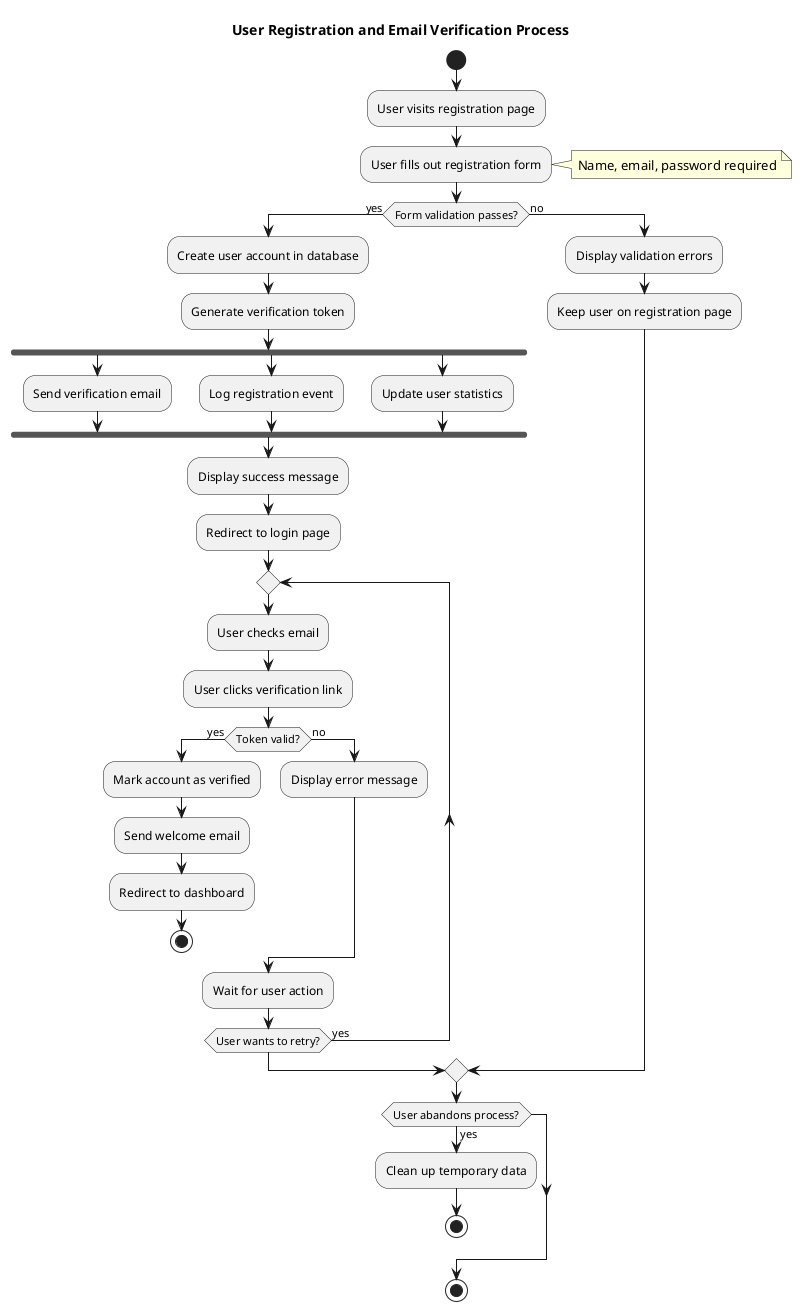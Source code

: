 @startuml
!define RECTANGLE class

title User Registration and Email Verification Process

start

:User visits registration page;

:User fills out registration form;
note right: Name, email, password required

if (Form validation passes?) then (yes)
  :Create user account in database;
  :Generate verification token;
  
  fork
    :Send verification email;
  fork again
    :Log registration event;
  fork again
    :Update user statistics;
  end fork
  
  :Display success message;
  :Redirect to login page;
  
  repeat
    :User checks email;
    :User clicks verification link;
    
    if (Token valid?) then (yes)
      :Mark account as verified;
      :Send welcome email;
      :Redirect to dashboard;
      stop
    else (no)
      :Display error message;
    endif
    
    :Wait for user action;
  repeat while (User wants to retry?) is (yes)
  
else (no)
  :Display validation errors;
  :Keep user on registration page;
endif

if (User abandons process?) then (yes)
  :Clean up temporary data;
  stop
endif

stop

@enduml

' Alternative simple example
@startuml Simple_Process
title Simple Business Process

start
:Receive Order;
:Validate Order;
if (Order Valid?) then (yes)
  :Process Payment;
  if (Payment Successful?) then (yes)
    :Ship Product;
    :Send Confirmation;
  else (no)
    :Send Payment Error;
  endif
else (no)
  :Send Validation Error;
endif
stop
@enduml


' Example with swimlanes
@startuml Swimlane_Example
title Order Processing with Swimlanes

|Customer|
start
:Place Order;

|System|
:Validate Order;
:Calculate Total;

|Payment Service|
:Process Payment;

|Inventory|
:Check Stock;
:Reserve Items;

|Shipping|
:Prepare Package;
:Ship Order;

|Customer|
:Receive Order;
stop

@enduml

' Example with partitions and styling
@startuml Styled_Activity
!theme aws-orange

title API Request Processing

partition "Input Validation" {
  start
  :Receive API Request;
  :Parse Request Headers;
  :Validate Authentication;
  
  if (Auth Valid?) then (yes)
    :Extract Request Parameters;
  else (no)
    :Return 401 Unauthorized;
    end
  endif
}

partition "Business Logic" {
  :Process Business Rules;
  :Query Database;
  
  switch (Data Found?)
  case (yes)
    :Format Response Data;
  case (no)
    :Return 404 Not Found;
    end
  case (error)
    :Log Error;
    :Return 500 Internal Error;
    end
  endswitch
}

partition "Response" {
  :Build Response;
  :Set Response Headers;
  :Return JSON Response;
}

stop

@enduml